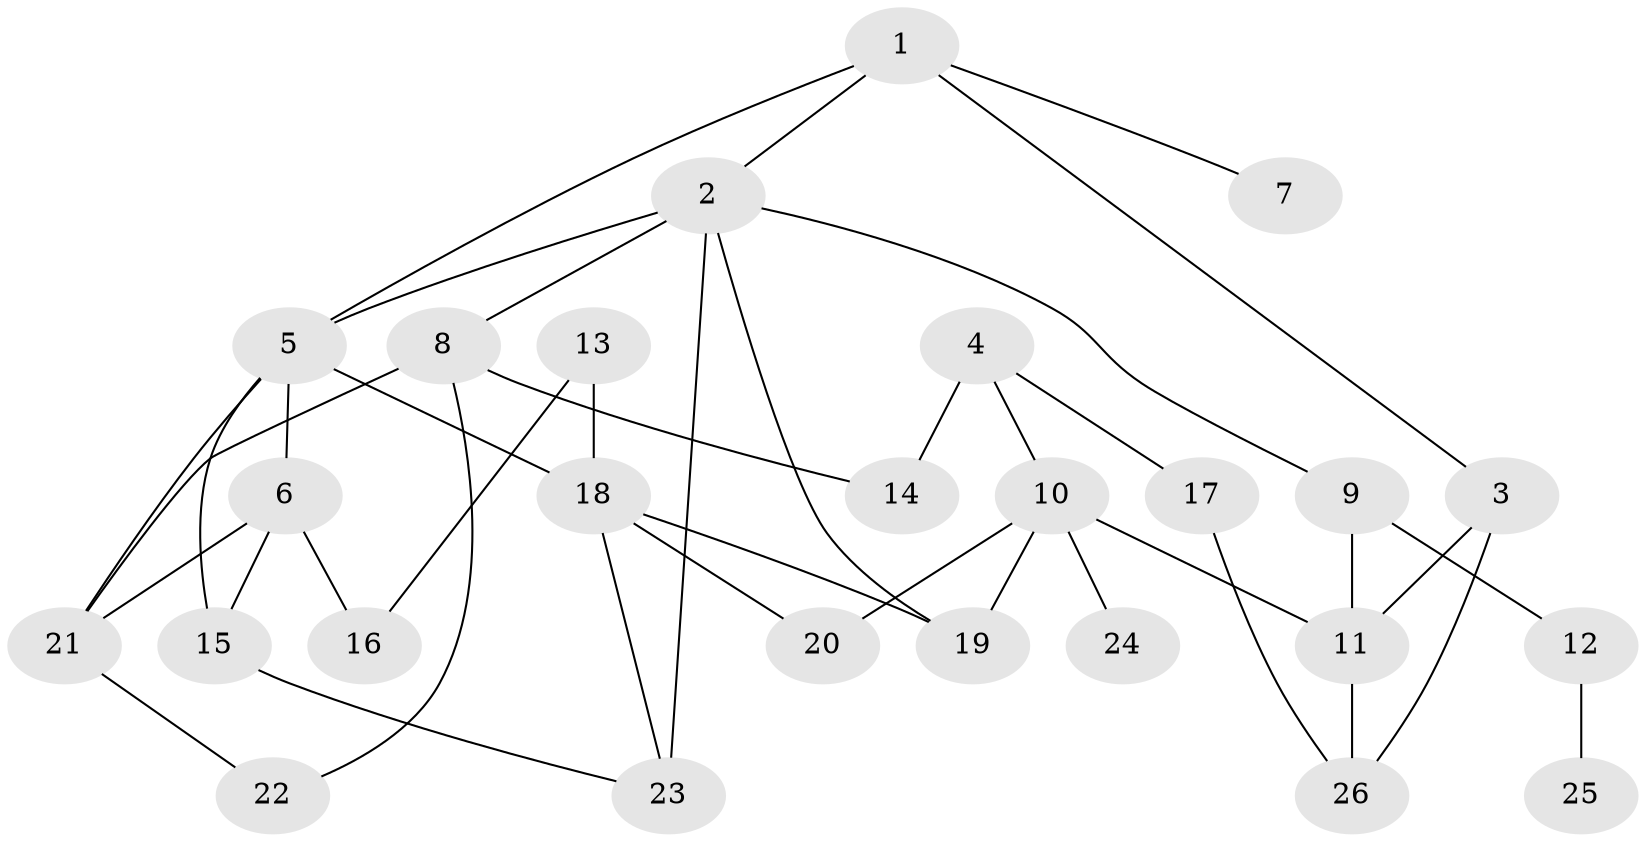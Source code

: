 // original degree distribution, {7: 0.019230769230769232, 4: 0.1346153846153846, 5: 0.038461538461538464, 2: 0.3269230769230769, 3: 0.28846153846153844, 1: 0.19230769230769232}
// Generated by graph-tools (version 1.1) at 2025/45/03/06/25 01:45:09]
// undirected, 26 vertices, 40 edges
graph export_dot {
graph [start="1"]
  node [color=gray90,style=filled];
  1;
  2;
  3;
  4;
  5;
  6;
  7;
  8;
  9;
  10;
  11;
  12;
  13;
  14;
  15;
  16;
  17;
  18;
  19;
  20;
  21;
  22;
  23;
  24;
  25;
  26;
  1 -- 2 [weight=1.0];
  1 -- 3 [weight=1.0];
  1 -- 5 [weight=1.0];
  1 -- 7 [weight=1.0];
  2 -- 5 [weight=1.0];
  2 -- 8 [weight=1.0];
  2 -- 9 [weight=1.0];
  2 -- 19 [weight=1.0];
  2 -- 23 [weight=2.0];
  3 -- 11 [weight=1.0];
  3 -- 26 [weight=1.0];
  4 -- 10 [weight=1.0];
  4 -- 14 [weight=1.0];
  4 -- 17 [weight=1.0];
  5 -- 6 [weight=1.0];
  5 -- 15 [weight=1.0];
  5 -- 18 [weight=1.0];
  5 -- 21 [weight=1.0];
  6 -- 15 [weight=1.0];
  6 -- 16 [weight=1.0];
  6 -- 21 [weight=1.0];
  8 -- 14 [weight=1.0];
  8 -- 21 [weight=1.0];
  8 -- 22 [weight=1.0];
  9 -- 11 [weight=1.0];
  9 -- 12 [weight=1.0];
  10 -- 11 [weight=1.0];
  10 -- 19 [weight=1.0];
  10 -- 20 [weight=1.0];
  10 -- 24 [weight=1.0];
  11 -- 26 [weight=1.0];
  12 -- 25 [weight=1.0];
  13 -- 16 [weight=1.0];
  13 -- 18 [weight=1.0];
  15 -- 23 [weight=1.0];
  17 -- 26 [weight=1.0];
  18 -- 19 [weight=1.0];
  18 -- 20 [weight=1.0];
  18 -- 23 [weight=1.0];
  21 -- 22 [weight=1.0];
}
